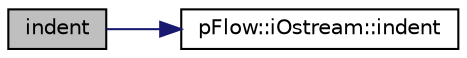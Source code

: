 digraph "indent"
{
 // LATEX_PDF_SIZE
  edge [fontname="Helvetica",fontsize="10",labelfontname="Helvetica",labelfontsize="10"];
  node [fontname="Helvetica",fontsize="10",shape=record];
  rankdir="LR";
  Node1 [label="indent",height=0.2,width=0.4,color="black", fillcolor="grey75", style="filled", fontcolor="black",tooltip="Indent stream."];
  Node1 -> Node2 [color="midnightblue",fontsize="10",style="solid",fontname="Helvetica"];
  Node2 [label="pFlow::iOstream::indent",height=0.2,width=0.4,color="black", fillcolor="white", style="filled",URL="$classpFlow_1_1iOstream.html#a6f9f89f73f75f7dec4546766148b60d7",tooltip="Add indentation characters."];
}
